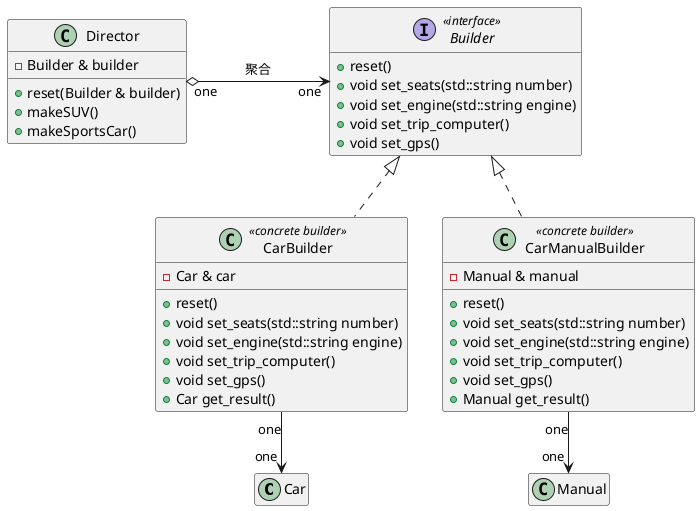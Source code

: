 @startuml
hide empty members


class Car {}


class Manual {}


interface Builder << interface >> {
	+ reset()
	+ void set_seats(std::string number)
	+ void set_engine(std::string engine)
	+ void set_trip_computer()
	+ void set_gps()
}


class CarBuilder << concrete builder >> {
	- Car & car

	+ reset()
	+ void set_seats(std::string number)
	+ void set_engine(std::string engine)
	+ void set_trip_computer()
	+ void set_gps()
	+ Car get_result()
}


class CarManualBuilder << concrete builder >> {
	- Manual & manual

	+ reset()
	+ void set_seats(std::string number)
	+ void set_engine(std::string engine)
	+ void set_trip_computer()
	+ void set_gps()
	+ Manual get_result()
}


class Director {
	- Builder & builder

	+ reset(Builder & builder)
	+ makeSUV()
	+ makeSportsCar()
}


CarBuilder "one" --> "one" Car
CarManualBuilder "one" --> "one" Manual

Builder <|.down. CarBuilder
Builder <|.down. CarManualBuilder
Builder "one" <-left-o "one" Director: "            聚合            "






@enduml
